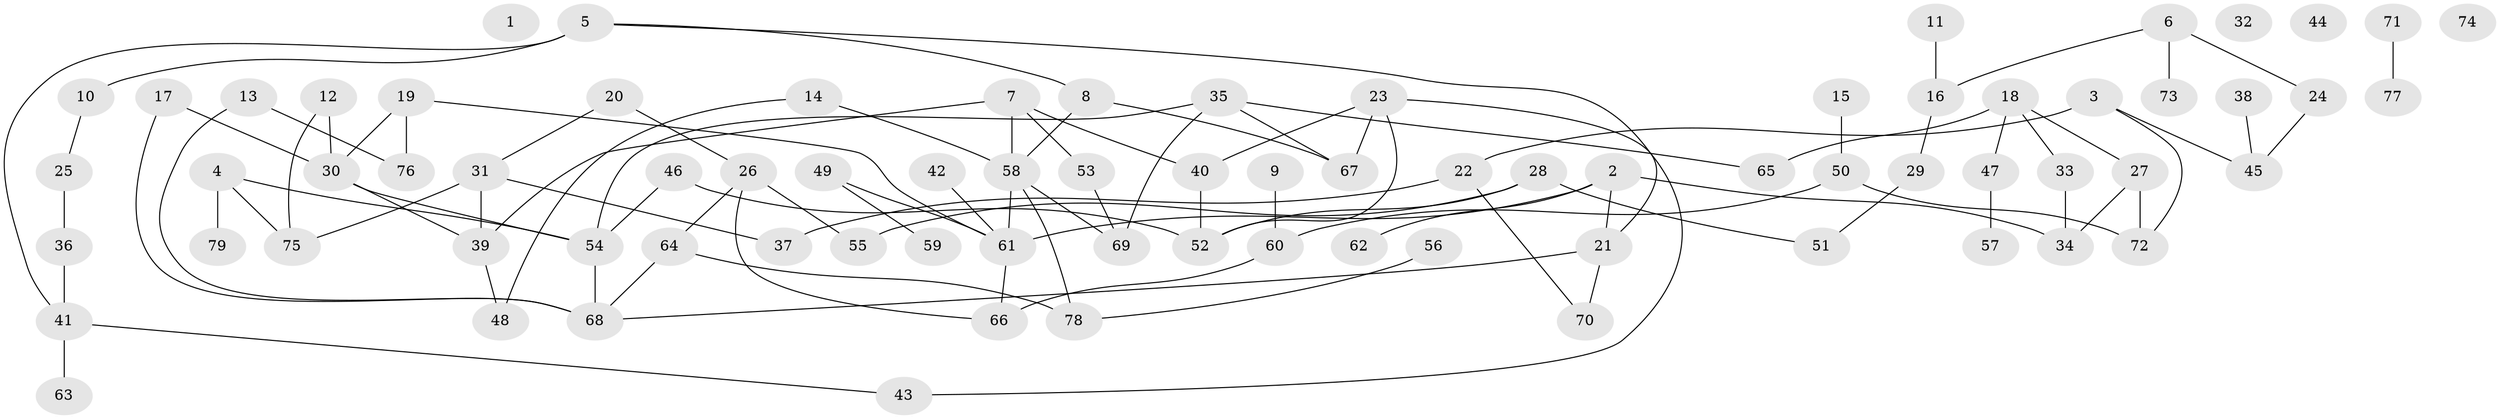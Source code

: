 // Generated by graph-tools (version 1.1) at 2025/00/03/09/25 03:00:46]
// undirected, 79 vertices, 99 edges
graph export_dot {
graph [start="1"]
  node [color=gray90,style=filled];
  1;
  2;
  3;
  4;
  5;
  6;
  7;
  8;
  9;
  10;
  11;
  12;
  13;
  14;
  15;
  16;
  17;
  18;
  19;
  20;
  21;
  22;
  23;
  24;
  25;
  26;
  27;
  28;
  29;
  30;
  31;
  32;
  33;
  34;
  35;
  36;
  37;
  38;
  39;
  40;
  41;
  42;
  43;
  44;
  45;
  46;
  47;
  48;
  49;
  50;
  51;
  52;
  53;
  54;
  55;
  56;
  57;
  58;
  59;
  60;
  61;
  62;
  63;
  64;
  65;
  66;
  67;
  68;
  69;
  70;
  71;
  72;
  73;
  74;
  75;
  76;
  77;
  78;
  79;
  2 -- 21;
  2 -- 34;
  2 -- 61;
  2 -- 62;
  3 -- 22;
  3 -- 45;
  3 -- 72;
  4 -- 54;
  4 -- 75;
  4 -- 79;
  5 -- 8;
  5 -- 10;
  5 -- 21;
  5 -- 41;
  6 -- 16;
  6 -- 24;
  6 -- 73;
  7 -- 39;
  7 -- 40;
  7 -- 53;
  7 -- 58;
  8 -- 58;
  8 -- 67;
  9 -- 60;
  10 -- 25;
  11 -- 16;
  12 -- 30;
  12 -- 75;
  13 -- 68;
  13 -- 76;
  14 -- 48;
  14 -- 58;
  15 -- 50;
  16 -- 29;
  17 -- 30;
  17 -- 68;
  18 -- 27;
  18 -- 33;
  18 -- 47;
  18 -- 65;
  19 -- 30;
  19 -- 61;
  19 -- 76;
  20 -- 26;
  20 -- 31;
  21 -- 68;
  21 -- 70;
  22 -- 37;
  22 -- 70;
  23 -- 40;
  23 -- 43;
  23 -- 52;
  23 -- 67;
  24 -- 45;
  25 -- 36;
  26 -- 55;
  26 -- 64;
  26 -- 66;
  27 -- 34;
  27 -- 72;
  28 -- 51;
  28 -- 52;
  28 -- 55;
  29 -- 51;
  30 -- 39;
  30 -- 54;
  31 -- 37;
  31 -- 39;
  31 -- 75;
  33 -- 34;
  35 -- 54;
  35 -- 65;
  35 -- 67;
  35 -- 69;
  36 -- 41;
  38 -- 45;
  39 -- 48;
  40 -- 52;
  41 -- 43;
  41 -- 63;
  42 -- 61;
  46 -- 52;
  46 -- 54;
  47 -- 57;
  49 -- 59;
  49 -- 61;
  50 -- 60;
  50 -- 72;
  53 -- 69;
  54 -- 68;
  56 -- 78;
  58 -- 61;
  58 -- 69;
  58 -- 78;
  60 -- 66;
  61 -- 66;
  64 -- 68;
  64 -- 78;
  71 -- 77;
}
